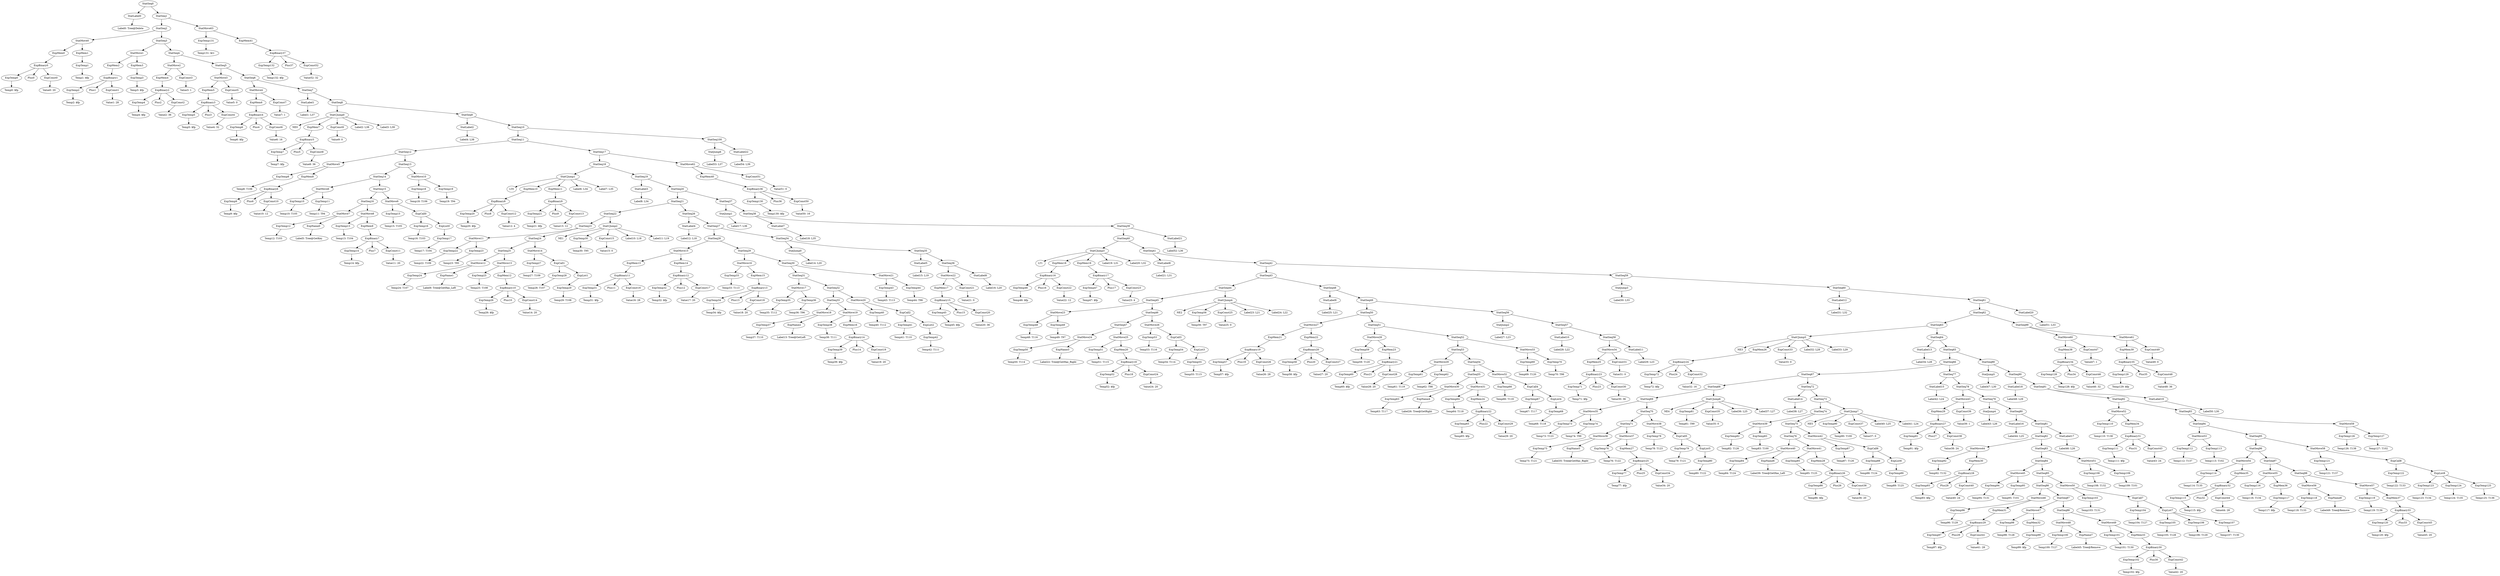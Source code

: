 digraph {
	ordering = out;
	ExpConst52 -> "Value52: 32";
	ExpTemp132 -> "Temp132: $fp";
	StatMove63 -> ExpTemp131;
	StatMove63 -> ExpMem41;
	StatSeq1 -> StatSeq2;
	StatSeq1 -> StatMove63;
	StatLabel22 -> "Label54: L39";
	StatJump6 -> "Label53: L37";
	StatSeq10 -> StatSeq11;
	StatSeq10 -> StatSeq100;
	StatMove62 -> ExpMem40;
	StatMove62 -> ExpConst51;
	ExpConst50 -> "Value50: 16";
	StatSeq17 -> StatSeq18;
	StatSeq17 -> StatMove62;
	StatLabel21 -> "Label52: L36";
	StatMove61 -> ExpMem39;
	StatMove61 -> ExpConst49;
	ExpConst48 -> "Value48: 36";
	ExpBinary35 -> ExpTemp129;
	ExpBinary35 -> Plus35;
	ExpBinary35 -> ExpConst48;
	ExpTemp129 -> "Temp129: $fp";
	StatSeq99 -> StatMove60;
	StatSeq99 -> StatMove61;
	StatMove60 -> ExpMem38;
	StatMove60 -> ExpConst47;
	ExpConst46 -> "Value46: 32";
	ExpTemp128 -> "Temp128: $fp";
	StatSeq100 -> StatJump6;
	StatSeq100 -> StatLabel22;
	StatSeq62 -> StatSeq63;
	StatSeq62 -> StatSeq99;
	StatLabel19 -> "Label50: L30";
	StatMove59 -> ExpTemp126;
	StatMove59 -> ExpTemp127;
	ExpTemp126 -> "Temp126: T138";
	StatSeq93 -> StatSeq94;
	StatSeq93 -> StatMove59;
	ExpTemp125 -> "Temp125: T136";
	ExpTemp124 -> "Temp124: T135";
	ExpList8 -> ExpTemp123;
	ExpList8 -> ExpTemp124;
	ExpList8 -> ExpTemp125;
	ExpTemp122 -> "Temp122: T133";
	ExpTemp121 -> "Temp121: T137";
	ExpConst45 -> "Value45: 20";
	ExpBinary33 -> ExpTemp120;
	ExpBinary33 -> Plus33;
	ExpBinary33 -> ExpConst45;
	ExpTemp120 -> "Temp120: $fp";
	StatMove57 -> ExpTemp119;
	StatMove57 -> ExpMem37;
	ExpTemp119 -> "Temp119: T136";
	StatSeq98 -> StatMove56;
	StatSeq98 -> StatMove57;
	StatMove56 -> ExpTemp118;
	StatMove56 -> ExpName8;
	StatLabel20 -> "Label51: L33";
	ExpTemp118 -> "Temp118: T133";
	ExpMem36 -> ExpTemp117;
	StatMove55 -> ExpTemp116;
	StatMove55 -> ExpMem36;
	StatSeq96 -> StatMove54;
	StatSeq96 -> StatSeq97;
	ExpConst44 -> "Value44: 28";
	ExpBinary32 -> ExpTemp115;
	ExpBinary32 -> Plus32;
	ExpBinary32 -> ExpConst44;
	ExpTemp115 -> "Temp115: $fp";
	StatSeq94 -> StatMove53;
	StatSeq94 -> StatSeq95;
	ExpTemp113 -> "Temp113: T102";
	ExpTemp112 -> "Temp112: T137";
	StatSeq92 -> StatMove52;
	StatSeq92 -> StatSeq93;
	ExpMem34 -> ExpBinary31;
	ExpTemp111 -> "Temp111: $fp";
	StatMove52 -> ExpTemp110;
	StatMove52 -> ExpMem34;
	ExpTemp110 -> "Temp110: T138";
	StatSeq90 -> StatLabel18;
	StatSeq90 -> StatSeq91;
	StatLabel18 -> "Label48: L29";
	StatSeq89 -> StatJump5;
	StatSeq89 -> StatSeq90;
	StatJump5 -> "Label47: L30";
	StatSeq41 -> StatLabel8;
	StatSeq41 -> StatSeq42;
	StatLabel8 -> "Label21: L31";
	ExpTemp3 -> "Temp3: $fp";
	ExpBinary18 -> ExpTemp52;
	ExpBinary18 -> Plus18;
	ExpBinary18 -> ExpConst24;
	ExpMem18 -> ExpBinary16;
	ExpTemp46 -> "Temp46: $fp";
	ExpMem7 -> ExpBinary5;
	ExpConst13 -> "Value13: 12";
	StatCJump3 -> LT1;
	StatCJump3 -> ExpMem18;
	StatCJump3 -> ExpMem19;
	StatCJump3 -> "Label19: L31";
	StatCJump3 -> "Label20: L32";
	ExpTemp55 -> "Temp55: T115";
	ExpBinary21 -> ExpTemp60;
	ExpBinary21 -> Plus21;
	ExpBinary21 -> ExpConst28;
	StatSeq36 -> StatMove22;
	StatSeq36 -> StatLabel6;
	StatMove26 -> ExpTemp53;
	StatMove26 -> ExpCall3;
	StatSeq72 -> StatLabel14;
	StatSeq72 -> StatSeq73;
	ExpTemp49 -> "Temp49: T97";
	ExpConst20 -> "Value20: 36";
	StatSeq29 -> StatMove16;
	StatSeq29 -> StatSeq30;
	StatJump0 -> "Label14: L20";
	ExpMem37 -> ExpBinary33;
	ExpTemp44 -> "Temp44: T96";
	StatMove11 -> ExpTemp22;
	StatMove11 -> ExpTemp23;
	StatMove21 -> ExpTemp43;
	StatMove21 -> ExpTemp44;
	ExpBinary37 -> ExpTemp132;
	ExpBinary37 -> Plus37;
	ExpBinary37 -> ExpConst52;
	ExpMem27 -> ExpBinary25;
	ExpBinary15 -> ExpTemp45;
	ExpBinary15 -> Plus15;
	ExpBinary15 -> ExpConst20;
	ExpCall2 -> ExpTemp41;
	ExpCall2 -> ExpList2;
	StatMove20 -> ExpTemp40;
	StatMove20 -> ExpCall2;
	StatSeq65 -> StatSeq66;
	StatSeq65 -> StatSeq89;
	StatSeq91 -> StatSeq92;
	StatSeq91 -> StatLabel19;
	ExpTemp40 -> "Temp40: T112";
	ExpBinary3 -> ExpTemp5;
	ExpBinary3 -> Plus3;
	ExpBinary3 -> ExpConst4;
	StatSeq34 -> StatJump0;
	StatSeq34 -> StatSeq35;
	ExpTemp67 -> "Temp67: T117";
	ExpName6 -> "Label39: Tree@GetHas_Left";
	ExpName2 -> "Label13: Tree@GetLeft";
	StatMove18 -> ExpTemp37;
	StatMove18 -> ExpName2;
	StatSeq63 -> StatCJump5;
	StatSeq63 -> StatSeq64;
	ExpBinary34 -> ExpTemp128;
	ExpBinary34 -> Plus34;
	ExpBinary34 -> ExpConst46;
	StatSeq68 -> StatSeq69;
	StatSeq68 -> StatCJump6;
	ExpTemp38 -> "Temp38: T111";
	ExpTemp69 -> "Temp69: T120";
	ExpTemp36 -> "Temp36: T96";
	ExpMem0 -> ExpBinary0;
	StatSeq4 -> StatMove2;
	StatSeq4 -> StatSeq5;
	ExpTemp34 -> "Temp34: $fp";
	StatSeq28 -> StatMove15;
	StatSeq28 -> StatSeq29;
	ExpMem14 -> ExpBinary12;
	StatSeq31 -> StatMove17;
	StatSeq31 -> StatSeq32;
	ExpConst17 -> "Value17: 20";
	StatSeq61 -> StatSeq62;
	StatSeq61 -> StatLabel20;
	StatMove51 -> ExpTemp108;
	StatMove51 -> ExpTemp109;
	ExpConst18 -> "Value18: 20";
	ExpConst26 -> "Value26: 28";
	ExpBinary12 -> ExpTemp32;
	ExpBinary12 -> Plus12;
	ExpBinary12 -> ExpConst17;
	ExpTemp131 -> "Temp131: $rv";
	StatMove6 -> ExpTemp10;
	StatMove6 -> ExpTemp11;
	StatSeq14 -> StatMove6;
	StatSeq14 -> StatSeq15;
	StatCJump4 -> NE2;
	StatCJump4 -> ExpTemp56;
	StatCJump4 -> ExpConst25;
	StatCJump4 -> "Label23: L21";
	StatCJump4 -> "Label24: L22";
	ExpConst16 -> "Value16: 28";
	StatSeq37 -> StatJump1;
	StatSeq37 -> StatSeq38;
	ExpMem6 -> ExpBinary4;
	StatSeq86 -> StatMove46;
	StatSeq86 -> StatSeq87;
	StatSeq21 -> StatSeq22;
	StatSeq21 -> StatSeq26;
	ExpConst15 -> "Value15: 0";
	StatSeq22 -> StatSeq23;
	StatSeq22 -> StatCJump2;
	StatSeq19 -> StatLabel3;
	StatSeq19 -> StatSeq20;
	ExpMem17 -> ExpBinary15;
	ExpCall1 -> ExpTemp28;
	ExpCall1 -> ExpList1;
	ExpMem19 -> ExpBinary17;
	ExpMem11 -> ExpBinary9;
	StatMove14 -> ExpTemp27;
	StatMove14 -> ExpCall1;
	ExpTemp27 -> "Temp27: T109";
	ExpTemp89 -> "Temp89: T125";
	ExpMem35 -> ExpBinary32;
	StatSeq46 -> StatSeq47;
	StatSeq46 -> StatMove26;
	ExpBinary23 -> ExpTemp71;
	ExpBinary23 -> Plus23;
	ExpBinary23 -> ExpConst30;
	ExpMem12 -> ExpBinary10;
	ExpBinary31 -> ExpTemp111;
	ExpBinary31 -> Plus31;
	ExpBinary31 -> ExpConst43;
	ExpConst9 -> "Value9: 0";
	StatSeq88 -> StatMove48;
	StatSeq88 -> StatMove49;
	StatSeq40 -> StatCJump3;
	StatSeq40 -> StatSeq41;
	ExpTemp41 -> "Temp41: T110";
	StatMove39 -> ExpTemp82;
	StatMove39 -> ExpTemp83;
	ExpTemp93 -> "Temp93: $fp";
	ExpTemp26 -> "Temp26: $fp";
	StatMove13 -> ExpTemp25;
	StatMove13 -> ExpMem12;
	ExpTemp25 -> "Temp25: T108";
	StatSeq24 -> StatSeq25;
	StatSeq24 -> StatMove14;
	StatSeq25 -> StatMove12;
	StatSeq25 -> StatMove13;
	ExpName1 -> "Label9: Tree@GetHas_Left";
	ExpTemp24 -> "Temp24: T107";
	ExpTemp42 -> "Temp42: T111";
	ExpTemp31 -> "Temp31: $fp";
	StatSeq27 -> StatSeq28;
	StatSeq27 -> StatSeq34;
	ExpList5 -> ExpTemp80;
	StatLabel4 -> "Label12: L18";
	StatSeq35 -> StatLabel5;
	StatSeq35 -> StatSeq36;
	StatSeq23 -> StatMove11;
	StatSeq23 -> StatSeq24;
	ExpConst4 -> "Value4: 32";
	ExpBinary5 -> ExpTemp7;
	ExpBinary5 -> Plus5;
	ExpBinary5 -> ExpConst8;
	StatSeq11 -> StatSeq12;
	StatSeq11 -> StatSeq17;
	ExpMem2 -> ExpBinary1;
	StatSeq97 -> StatMove55;
	StatSeq97 -> StatSeq98;
	StatSeq42 -> StatSeq43;
	StatSeq42 -> StatSeq59;
	StatSeq54 -> StatSeq55;
	StatSeq54 -> StatMove32;
	ExpConst0 -> "Value0: 20";
	StatMove22 -> ExpMem17;
	StatMove22 -> ExpConst21;
	StatMove54 -> ExpTemp114;
	StatMove54 -> ExpMem35;
	ExpConst11 -> "Value11: 20";
	ExpTemp80 -> "Temp80: T122";
	ExpConst5 -> "Value5: 0";
	ExpBinary8 -> ExpTemp20;
	ExpBinary8 -> Plus8;
	ExpBinary8 -> ExpConst12;
	ExpList2 -> ExpTemp42;
	StatSeq69 -> StatMove35;
	StatSeq69 -> StatSeq70;
	ExpConst43 -> "Value43: 24";
	StatSeq32 -> StatSeq33;
	StatSeq32 -> StatMove20;
	ExpTemp28 -> "Temp28: T107";
	ExpBinary20 -> ExpTemp58;
	ExpBinary20 -> Plus20;
	ExpBinary20 -> ExpConst27;
	ExpConst21 -> "Value21: 0";
	ExpTemp22 -> "Temp22: T109";
	StatMove27 -> ExpMem21;
	StatMove27 -> ExpMem22;
	ExpConst7 -> "Value7: 1";
	ExpTemp21 -> "Temp21: $fp";
	ExpTemp17 -> "Temp17: T104";
	ExpBinary13 -> ExpTemp34;
	ExpBinary13 -> Plus13;
	ExpBinary13 -> ExpConst18;
	StatMove2 -> ExpMem4;
	StatMove2 -> ExpConst3;
	ExpMem28 -> ExpBinary26;
	StatSeq2 -> StatMove0;
	StatSeq2 -> StatSeq3;
	StatLabel13 -> "Label34: L28";
	ExpBinary1 -> ExpTemp2;
	ExpBinary1 -> Plus1;
	ExpBinary1 -> ExpConst1;
	StatSeq39 -> StatSeq40;
	StatSeq39 -> StatLabel21;
	ExpTemp117 -> "Temp117: $fp";
	ExpMem3 -> ExpTemp3;
	StatSeq52 -> StatSeq53;
	StatSeq52 -> StatMove33;
	StatSeq30 -> StatSeq31;
	StatSeq30 -> StatMove21;
	ExpTemp19 -> "Temp19: T94";
	ExpBinary16 -> ExpTemp46;
	ExpBinary16 -> Plus16;
	ExpBinary16 -> ExpConst22;
	ExpTemp53 -> "Temp53: T116";
	StatLabel0 -> "Label0: Tree@Delete";
	StatMove45 -> ExpTemp94;
	StatMove45 -> ExpTemp95;
	ExpMem5 -> ExpBinary3;
	StatSeq44 -> StatSeq45;
	StatSeq44 -> StatCJump4;
	ExpMem22 -> ExpBinary20;
	StatMove3 -> ExpMem5;
	StatMove3 -> ExpConst5;
	ExpBinary2 -> ExpTemp4;
	ExpBinary2 -> Plus2;
	ExpBinary2 -> ExpConst2;
	ExpMem16 -> ExpBinary14;
	ExpTemp57 -> "Temp57: $fp";
	StatSeq55 -> StatMove30;
	StatSeq55 -> StatMove31;
	ExpTemp35 -> "Temp35: T112";
	ExpBinary4 -> ExpTemp6;
	ExpBinary4 -> Plus4;
	ExpBinary4 -> ExpConst6;
	ExpTemp1 -> "Temp1: $fp";
	ExpTemp11 -> "Temp11: T94";
	StatMove17 -> ExpTemp35;
	StatMove17 -> ExpTemp36;
	ExpMem1 -> ExpTemp1;
	ExpConst42 -> "Value42: 20";
	ExpMem8 -> ExpBinary6;
	ExpConst2 -> "Value2: 36";
	StatSeq8 -> StatCJump0;
	StatSeq8 -> StatSeq9;
	StatMove15 -> ExpMem13;
	StatMove15 -> ExpMem14;
	StatSeq95 -> StatSeq96;
	StatSeq95 -> StatMove58;
	ExpTemp72 -> "Temp72: $fp";
	ExpConst24 -> "Value24: 20";
	StatSeq67 -> StatSeq68;
	StatSeq67 -> StatSeq72;
	StatSeq3 -> StatMove1;
	StatSeq3 -> StatSeq4;
	ExpMem40 -> ExpBinary36;
	StatSeq15 -> StatSeq16;
	StatSeq15 -> StatMove9;
	StatSeq33 -> StatMove18;
	StatSeq33 -> StatMove19;
	ExpBinary36 -> ExpTemp130;
	ExpBinary36 -> Plus36;
	ExpBinary36 -> ExpConst50;
	ExpTemp0 -> "Temp0: $fp";
	StatMove19 -> ExpTemp38;
	StatMove19 -> ExpMem16;
	ExpTemp61 -> "Temp61: T119";
	ExpTemp43 -> "Temp43: T113";
	ExpTemp7 -> "Temp7: $fp";
	ExpTemp33 -> "Temp33: T113";
	ExpBinary22 -> ExpTemp65;
	ExpBinary22 -> Plus22;
	ExpBinary22 -> ExpConst29;
	ExpTemp100 -> "Temp100: T127";
	StatSeq38 -> StatLabel7;
	StatSeq38 -> StatSeq39;
	ExpConst23 -> "Value23: 4";
	ExpMem21 -> ExpBinary19;
	ExpConst47 -> "Value47: 1";
	StatLabel6 -> "Label16: L20";
	ExpTemp14 -> "Temp14: $fp";
	ExpTemp76 -> "Temp76: T122";
	ExpTemp12 -> "Temp12: T103";
	ExpTemp2 -> "Temp2: $fp";
	StatSeq20 -> StatSeq21;
	StatSeq20 -> StatSeq37;
	StatMove50 -> ExpTemp103;
	StatMove50 -> ExpCall7;
	ExpTemp114 -> "Temp114: T135";
	ExpTemp45 -> "Temp45: $fp";
	StatLabel15 -> "Label42: L24";
	ExpConst41 -> "Value41: 28";
	StatSeq5 -> StatMove3;
	StatSeq5 -> StatSeq6;
	ExpConst36 -> "Value36: 20";
	ExpTemp123 -> "Temp123: T134";
	ExpBinary17 -> ExpTemp47;
	ExpBinary17 -> Plus17;
	ExpBinary17 -> ExpConst23;
	StatMove1 -> ExpMem2;
	StatMove1 -> ExpMem3;
	ExpBinary27 -> ExpTemp91;
	ExpBinary27 -> Plus27;
	ExpBinary27 -> ExpConst38;
	StatLabel5 -> "Label15: L19";
	ExpTemp4 -> "Temp4: $fp";
	StatSeq12 -> StatMove5;
	StatSeq12 -> StatSeq13;
	ExpBinary0 -> ExpTemp0;
	ExpBinary0 -> Plus0;
	ExpBinary0 -> ExpConst0;
	StatLabel12 -> "Label31: L32";
	ExpTemp9 -> "Temp9: $fp";
	ExpList1 -> ExpTemp29;
	ExpBinary11 -> ExpTemp31;
	ExpBinary11 -> Plus11;
	ExpBinary11 -> ExpConst16;
	ExpMem4 -> ExpBinary2;
	StatMove10 -> ExpTemp18;
	StatMove10 -> ExpTemp19;
	ExpConst1 -> "Value1: 28";
	StatMove4 -> ExpMem6;
	StatMove4 -> ExpConst7;
	StatMove9 -> ExpTemp15;
	StatMove9 -> ExpCall0;
	StatSeq87 -> StatMove47;
	StatSeq87 -> StatSeq88;
	StatLabel2 -> "Label4: L38";
	StatSeq9 -> StatLabel2;
	StatSeq9 -> StatSeq10;
	ExpCall0 -> ExpTemp16;
	ExpCall0 -> ExpList0;
	ExpMem15 -> ExpBinary13;
	StatSeq84 -> StatMove45;
	StatSeq84 -> StatSeq85;
	ExpTemp8 -> "Temp8: T106";
	ExpTemp18 -> "Temp18: T106";
	ExpTemp109 -> "Temp109: T101";
	ExpConst12 -> "Value12: 4";
	ExpBinary9 -> ExpTemp21;
	ExpBinary9 -> Plus9;
	ExpBinary9 -> ExpConst13;
	ExpBinary24 -> ExpTemp72;
	ExpBinary24 -> Plus24;
	ExpBinary24 -> ExpConst32;
	StatSeq18 -> StatCJump1;
	StatSeq18 -> StatSeq19;
	ExpBinary6 -> ExpTemp9;
	ExpBinary6 -> Plus6;
	ExpBinary6 -> ExpConst10;
	StatCJump2 -> NE1;
	StatCJump2 -> ExpTemp30;
	StatCJump2 -> ExpConst15;
	StatCJump2 -> "Label10: L18";
	StatCJump2 -> "Label11: L19";
	ExpTemp16 -> "Temp16: T103";
	ExpConst10 -> "Value10: 12";
	ExpTemp32 -> "Temp32: $fp";
	ExpTemp116 -> "Temp116: T134";
	ExpTemp87 -> "Temp87: T126";
	StatSeq7 -> StatLabel1;
	StatSeq7 -> StatSeq8;
	ExpConst14 -> "Value14: 20";
	ExpConst3 -> "Value3: 1";
	StatSeq16 -> StatMove7;
	StatSeq16 -> StatMove8;
	ExpConst49 -> "Value49: 0";
	ExpTemp13 -> "Temp13: T104";
	StatMove0 -> ExpMem0;
	StatMove0 -> ExpMem1;
	ExpConst19 -> "Value19: 20";
	ExpTemp99 -> "Temp99: $fp";
	ExpTemp15 -> "Temp15: T105";
	StatMove12 -> ExpTemp24;
	StatMove12 -> ExpName1;
	ExpTemp48 -> "Temp48: T116";
	ExpTemp127 -> "Temp127: T102";
	ExpTemp23 -> "Temp23: T95";
	StatMove8 -> ExpTemp13;
	StatMove8 -> ExpMem9;
	StatSeq13 -> StatSeq14;
	StatSeq13 -> StatMove10;
	StatCJump1 -> LT0;
	StatCJump1 -> ExpMem10;
	StatCJump1 -> ExpMem11;
	StatCJump1 -> "Label6: L34";
	StatCJump1 -> "Label7: L35";
	ExpConst34 -> "Value34: 20";
	ExpConst8 -> "Value8: 36";
	StatLabel17 -> "Label46: L26";
	ExpName0 -> "Label5: Tree@GetKey";
	ExpTemp77 -> "Temp77: $fp";
	ExpTemp81 -> "Temp81: T99";
	ExpTemp20 -> "Temp20: $fp";
	ExpMem10 -> ExpBinary8;
	StatSeq64 -> StatLabel13;
	StatSeq64 -> StatSeq65;
	ExpTemp97 -> "Temp97: $fp";
	ExpTemp58 -> "Temp58: $fp";
	StatJump4 -> "Label43: L26";
	StatLabel1 -> "Label1: L37";
	StatSeq45 -> StatMove23;
	StatSeq45 -> StatSeq46;
	ExpTemp50 -> "Temp50: T114";
	StatMove48 -> ExpTemp100;
	StatMove48 -> ExpName7;
	ExpMem13 -> ExpBinary11;
	ExpName3 -> "Label22: Tree@GetHas_Right";
	StatSeq6 -> StatMove4;
	StatSeq6 -> StatSeq7;
	ExpList6 -> ExpTemp89;
	StatSeq47 -> StatMove24;
	StatSeq47 -> StatMove25;
	ExpTemp82 -> "Temp82: T126";
	StatJump2 -> "Label27: L23";
	StatMove25 -> ExpTemp51;
	StatMove25 -> ExpMem20;
	ExpMem20 -> ExpBinary18;
	ExpCall8 -> ExpTemp122;
	ExpCall8 -> ExpList8;
	ExpConst6 -> "Value6: 16";
	ExpTemp54 -> "Temp54: T114";
	ExpTemp56 -> "Temp56: T97";
	ExpConst25 -> "Value25: 0";
	StatSeq77 -> StatLabel15;
	StatSeq77 -> StatSeq78;
	ExpTemp101 -> "Temp101: T130";
	StatSeq80 -> StatLabel16;
	StatSeq80 -> StatSeq81;
	StatSeq43 -> StatSeq44;
	StatSeq43 -> StatSeq48;
	StatMove36 -> ExpTemp75;
	StatMove36 -> ExpName5;
	ExpTemp130 -> "Temp130: $fp";
	ExpBinary29 -> ExpTemp97;
	ExpBinary29 -> Plus29;
	ExpBinary29 -> ExpConst41;
	StatSeq81 -> StatSeq82;
	StatSeq81 -> StatLabel17;
	StatSeq48 -> StatLabel9;
	StatSeq48 -> StatSeq49;
	ExpBinary19 -> ExpTemp57;
	ExpBinary19 -> Plus19;
	ExpBinary19 -> ExpConst26;
	ExpMem39 -> ExpBinary35;
	ExpConst27 -> "Value27: 20";
	StatSeq83 -> StatSeq84;
	StatSeq83 -> StatMove51;
	StatSeq50 -> StatMove27;
	StatSeq50 -> StatSeq51;
	StatMove53 -> ExpTemp112;
	StatMove53 -> ExpTemp113;
	StatLabel9 -> "Label25: L21";
	ExpTemp59 -> "Temp59: T120";
	StatMove34 -> ExpMem25;
	StatMove34 -> ExpConst31;
	ExpTemp78 -> "Temp78: T123";
	StatMove28 -> ExpTemp59;
	StatMove28 -> ExpMem23;
	ExpTemp60 -> "Temp60: $fp";
	ExpMem32 -> ExpTemp99;
	ExpMem9 -> ExpBinary7;
	ExpMem23 -> ExpBinary21;
	ExpBinary25 -> ExpTemp77;
	ExpBinary25 -> Plus25;
	ExpBinary25 -> ExpConst34;
	StatSeq51 -> StatMove28;
	StatSeq51 -> StatSeq52;
	StatMove41 -> ExpTemp85;
	StatMove41 -> ExpMem28;
	ExpTemp105 -> "Temp105: T128";
	StatMove29 -> ExpTemp61;
	StatMove29 -> ExpTemp62;
	ExpList0 -> ExpTemp17;
	ExpTemp62 -> "Temp62: T98";
	ExpTemp29 -> "Temp29: T108";
	StatCJump5 -> NE3;
	StatCJump5 -> ExpMem26;
	StatCJump5 -> ExpConst33;
	StatCJump5 -> "Label32: L28";
	StatCJump5 -> "Label33: L29";
	StatSeq53 -> StatMove29;
	StatSeq53 -> StatSeq54;
	ExpTemp63 -> "Temp63: T117";
	StatMove7 -> ExpTemp12;
	StatMove7 -> ExpName0;
	ExpList7 -> ExpTemp105;
	ExpList7 -> ExpTemp106;
	ExpList7 -> ExpTemp107;
	ExpBinary10 -> ExpTemp26;
	ExpBinary10 -> Plus10;
	ExpBinary10 -> ExpConst14;
	StatMove30 -> ExpTemp63;
	StatMove30 -> ExpName4;
	StatSeq26 -> StatLabel4;
	StatSeq26 -> StatSeq27;
	ExpName4 -> "Label26: Tree@GetRight";
	ExpTemp64 -> "Temp64: T118";
	ExpTemp5 -> "Temp5: $fp";
	ExpMem24 -> ExpBinary22;
	StatMove31 -> ExpTemp64;
	StatMove31 -> ExpMem24;
	ExpConst33 -> "Value33: 0";
	ExpTemp65 -> "Temp65: $fp";
	ExpConst29 -> "Value29: 20";
	ExpTemp66 -> "Temp66: T119";
	StatMove40 -> ExpTemp84;
	StatMove40 -> ExpName6;
	ExpList3 -> ExpTemp55;
	ExpTemp68 -> "Temp68: T118";
	ExpTemp47 -> "Temp47: $fp";
	ExpList4 -> ExpTemp68;
	ExpMem38 -> ExpBinary34;
	StatMove33 -> ExpTemp69;
	StatMove33 -> ExpTemp70;
	ExpTemp70 -> "Temp70: T98";
	StatMove23 -> ExpTemp48;
	StatMove23 -> ExpTemp49;
	StatSeq49 -> StatSeq50;
	StatSeq49 -> StatSeq56;
	StatSeq56 -> StatJump2;
	StatSeq56 -> StatSeq57;
	StatLabel10 -> "Label28: L22";
	ExpCall3 -> ExpTemp54;
	ExpCall3 -> ExpList3;
	StatSeq57 -> StatLabel10;
	StatSeq57 -> StatSeq58;
	ExpTemp71 -> "Temp71: $fp";
	ExpConst30 -> "Value30: 36";
	ExpMem25 -> ExpBinary23;
	ExpTemp39 -> "Temp39: $fp";
	StatMove38 -> ExpTemp78;
	StatMove38 -> ExpCall5;
	ExpTemp51 -> "Temp51: T115";
	ExpTemp95 -> "Temp95: T101";
	StatSeq0 -> StatLabel0;
	StatSeq0 -> StatSeq1;
	ExpConst31 -> "Value31: 0";
	ExpTemp10 -> "Temp10: T105";
	StatSeq58 -> StatMove34;
	StatSeq58 -> StatLabel11;
	ExpBinary7 -> ExpTemp14;
	ExpBinary7 -> Plus7;
	ExpBinary7 -> ExpConst11;
	StatLabel11 -> "Label29: L23";
	StatJump3 -> "Label30: L33";
	StatSeq59 -> StatJump3;
	StatSeq59 -> StatSeq60;
	StatMove16 -> ExpTemp33;
	StatMove16 -> ExpMem15;
	StatSeq60 -> StatLabel12;
	StatSeq60 -> StatSeq61;
	ExpConst32 -> "Value32: 16";
	ExpMem26 -> ExpBinary24;
	StatLabel16 -> "Label44: L25";
	ExpTemp73 -> "Temp73: T123";
	StatLabel7 -> "Label18: L35";
	ExpTemp94 -> "Temp94: T131";
	StatMove35 -> ExpTemp73;
	StatMove35 -> ExpTemp74;
	ExpBinary26 -> ExpTemp86;
	ExpBinary26 -> Plus26;
	ExpBinary26 -> ExpConst36;
	ExpName5 -> "Label35: Tree@GetHas_Right";
	StatMove24 -> ExpTemp50;
	StatMove24 -> ExpName3;
	ExpTemp106 -> "Temp106: T129";
	ExpTemp6 -> "Temp6: $fp";
	ExpTemp75 -> "Temp75: T121";
	StatSeq71 -> StatMove36;
	StatSeq71 -> StatMove37;
	ExpName7 -> "Label45: Tree@Remove";
	StatMove37 -> ExpTemp76;
	StatMove37 -> ExpMem27;
	StatSeq70 -> StatSeq71;
	StatSeq70 -> StatMove38;
	ExpBinary14 -> ExpTemp39;
	ExpBinary14 -> Plus14;
	ExpBinary14 -> ExpConst19;
	ExpTemp79 -> "Temp79: T121";
	ExpTemp86 -> "Temp86: $fp";
	ExpCall5 -> ExpTemp79;
	ExpCall5 -> ExpList5;
	ExpTemp107 -> "Temp107: T130";
	ExpName8 -> "Label49: Tree@Remove";
	StatJump1 -> "Label17: L36";
	StatCJump6 -> NE4;
	StatCJump6 -> ExpTemp81;
	StatCJump6 -> ExpConst35;
	StatCJump6 -> "Label36: L25";
	StatCJump6 -> "Label37: L27";
	ExpConst35 -> "Value35: 0";
	StatLabel14 -> "Label38: L27";
	ExpTemp83 -> "Temp83: T100";
	StatSeq74 -> StatMove39;
	StatSeq74 -> StatSeq75;
	ExpTemp84 -> "Temp84: T124";
	StatSeq76 -> StatMove40;
	StatSeq76 -> StatMove41;
	ExpTemp85 -> "Temp85: T125";
	ExpTemp30 -> "Temp30: T95";
	StatSeq75 -> StatSeq76;
	StatSeq75 -> StatMove42;
	StatMove42 -> ExpTemp87;
	StatMove42 -> ExpCall6;
	ExpTemp88 -> "Temp88: T124";
	ExpCall6 -> ExpTemp88;
	ExpCall6 -> ExpList6;
	StatSeq73 -> StatSeq74;
	StatSeq73 -> StatCJump7;
	ExpTemp103 -> "Temp103: T131";
	ExpTemp90 -> "Temp90: T100";
	ExpConst22 -> "Value22: 12";
	ExpConst37 -> "Value37: 0";
	StatSeq66 -> StatSeq67;
	StatSeq66 -> StatSeq77;
	ExpTemp91 -> "Temp91: $fp";
	ExpTemp104 -> "Temp104: T127";
	ExpMem29 -> ExpBinary27;
	StatMove43 -> ExpMem29;
	StatMove43 -> ExpConst39;
	ExpConst39 -> "Value39: 1";
	StatCJump0 -> NE0;
	StatCJump0 -> ExpMem7;
	StatCJump0 -> ExpConst9;
	StatCJump0 -> "Label2: L38";
	StatCJump0 -> "Label3: L39";
	ExpConst28 -> "Value28: 20";
	StatSeq78 -> StatMove43;
	StatSeq78 -> StatSeq79;
	ExpConst51 -> "Value51: 0";
	StatSeq79 -> StatJump4;
	StatSeq79 -> StatSeq80;
	ExpTemp92 -> "Temp92: T132";
	ExpTemp37 -> "Temp37: T110";
	ExpTemp52 -> "Temp52: $fp";
	StatMove44 -> ExpTemp92;
	StatMove44 -> ExpMem30;
	StatMove5 -> ExpTemp8;
	StatMove5 -> ExpMem8;
	ExpBinary28 -> ExpTemp93;
	ExpBinary28 -> Plus28;
	ExpBinary28 -> ExpConst40;
	ExpConst40 -> "Value40: 24";
	ExpMem30 -> ExpBinary28;
	ExpConst38 -> "Value38: 24";
	StatSeq82 -> StatMove44;
	StatSeq82 -> StatSeq83;
	StatCJump7 -> NE5;
	StatCJump7 -> ExpTemp90;
	StatCJump7 -> ExpConst37;
	StatCJump7 -> "Label40: L25";
	StatCJump7 -> "Label41: L24";
	ExpTemp96 -> "Temp96: T129";
	ExpMem41 -> ExpBinary37;
	StatMove46 -> ExpTemp96;
	StatMove46 -> ExpMem31;
	ExpMem31 -> ExpBinary29;
	ExpTemp98 -> "Temp98: T128";
	StatMove47 -> ExpTemp98;
	StatMove47 -> ExpMem32;
	StatLabel3 -> "Label8: L34";
	ExpCall4 -> ExpTemp67;
	ExpCall4 -> ExpList4;
	StatMove49 -> ExpTemp101;
	StatMove49 -> ExpMem33;
	StatMove58 -> ExpTemp121;
	StatMove58 -> ExpCall8;
	StatMove32 -> ExpTemp66;
	StatMove32 -> ExpCall4;
	ExpTemp102 -> "Temp102: $fp";
	ExpTemp74 -> "Temp74: T99";
	ExpBinary30 -> ExpTemp102;
	ExpBinary30 -> Plus30;
	ExpBinary30 -> ExpConst42;
	ExpMem33 -> ExpBinary30;
	StatSeq85 -> StatSeq86;
	StatSeq85 -> StatMove50;
	ExpCall7 -> ExpTemp104;
	ExpCall7 -> ExpList7;
	ExpTemp108 -> "Temp108: T132";
}

